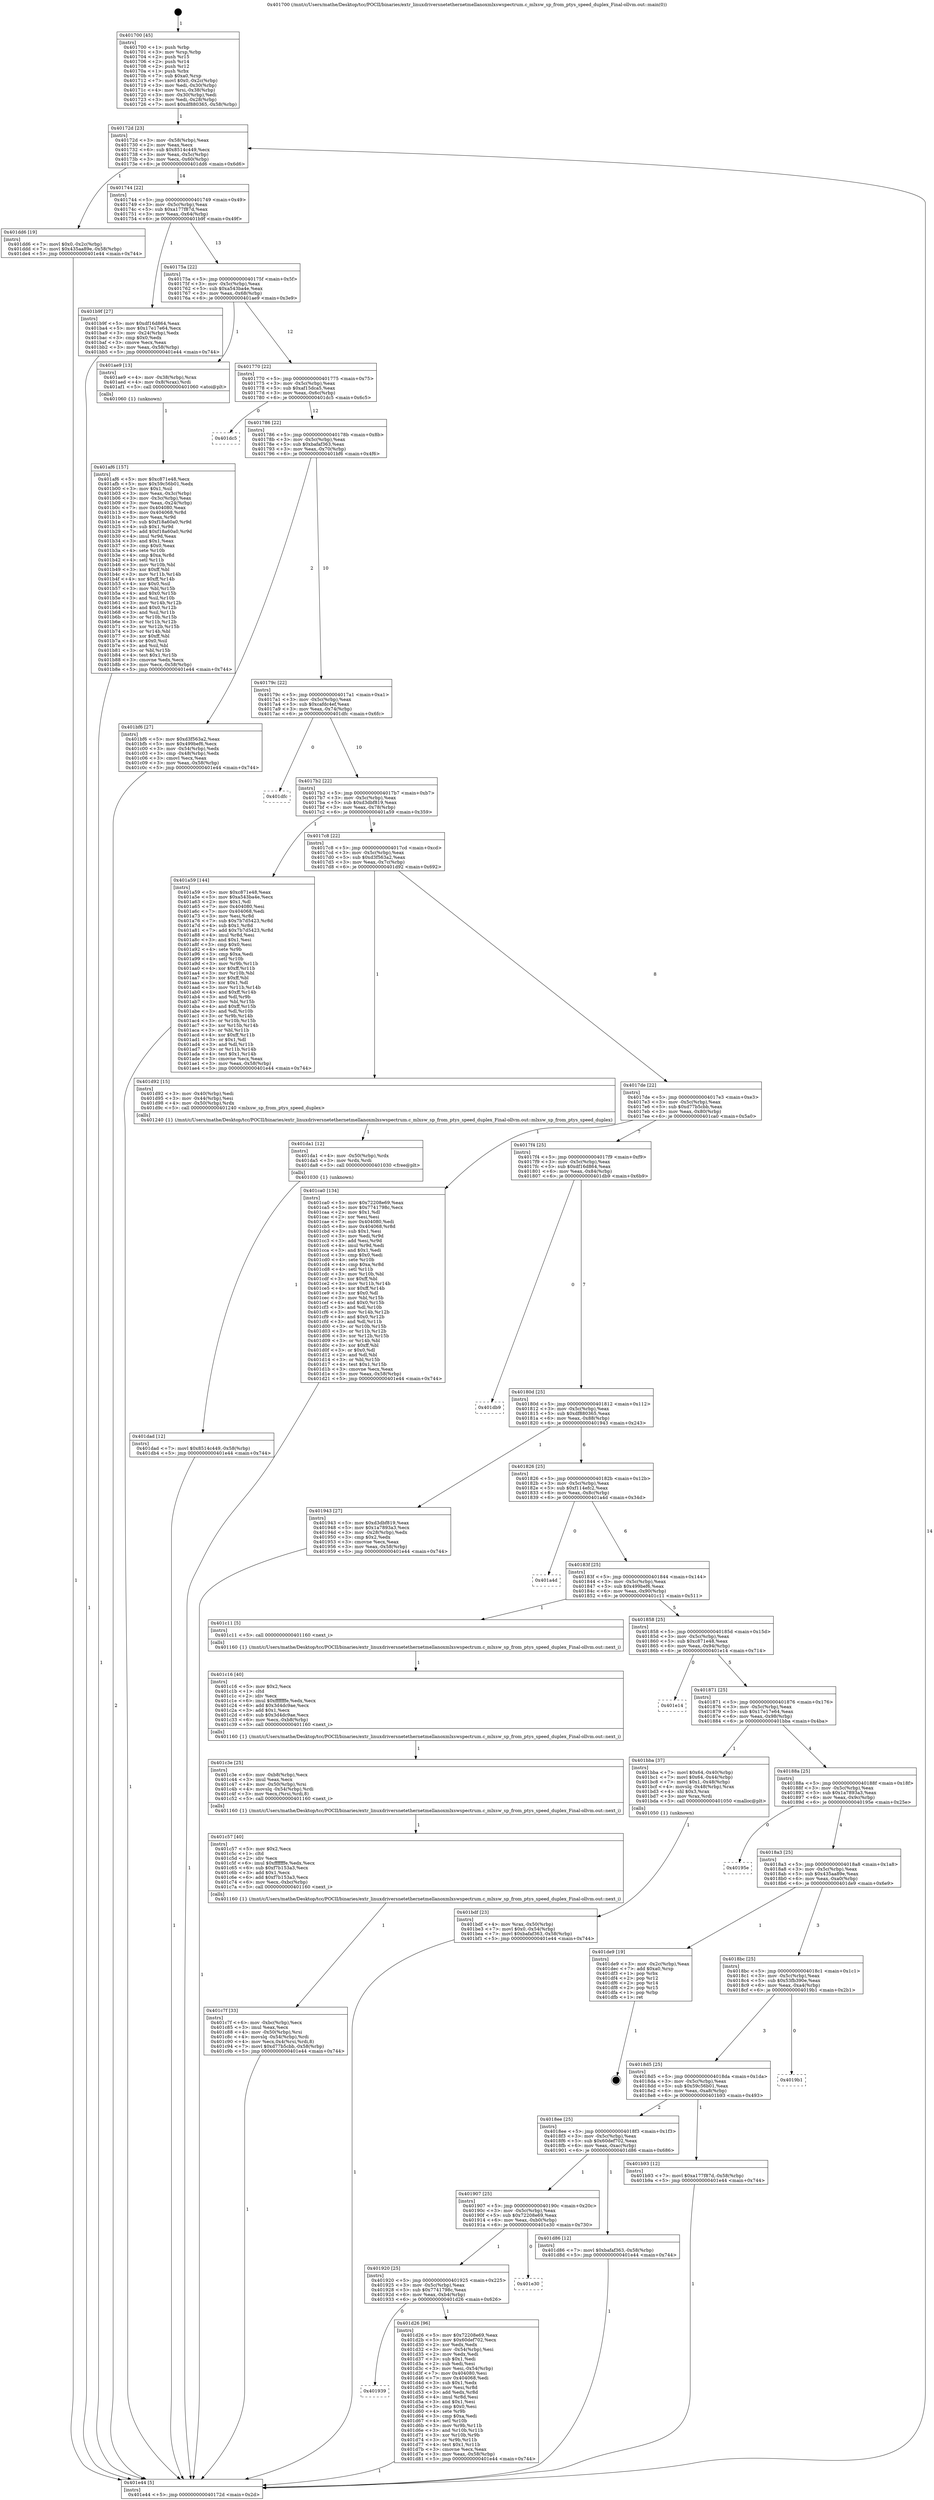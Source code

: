 digraph "0x401700" {
  label = "0x401700 (/mnt/c/Users/mathe/Desktop/tcc/POCII/binaries/extr_linuxdriversnetethernetmellanoxmlxswspectrum.c_mlxsw_sp_from_ptys_speed_duplex_Final-ollvm.out::main(0))"
  labelloc = "t"
  node[shape=record]

  Entry [label="",width=0.3,height=0.3,shape=circle,fillcolor=black,style=filled]
  "0x40172d" [label="{
     0x40172d [23]\l
     | [instrs]\l
     &nbsp;&nbsp;0x40172d \<+3\>: mov -0x58(%rbp),%eax\l
     &nbsp;&nbsp;0x401730 \<+2\>: mov %eax,%ecx\l
     &nbsp;&nbsp;0x401732 \<+6\>: sub $0x8514c449,%ecx\l
     &nbsp;&nbsp;0x401738 \<+3\>: mov %eax,-0x5c(%rbp)\l
     &nbsp;&nbsp;0x40173b \<+3\>: mov %ecx,-0x60(%rbp)\l
     &nbsp;&nbsp;0x40173e \<+6\>: je 0000000000401dd6 \<main+0x6d6\>\l
  }"]
  "0x401dd6" [label="{
     0x401dd6 [19]\l
     | [instrs]\l
     &nbsp;&nbsp;0x401dd6 \<+7\>: movl $0x0,-0x2c(%rbp)\l
     &nbsp;&nbsp;0x401ddd \<+7\>: movl $0x435aa89e,-0x58(%rbp)\l
     &nbsp;&nbsp;0x401de4 \<+5\>: jmp 0000000000401e44 \<main+0x744\>\l
  }"]
  "0x401744" [label="{
     0x401744 [22]\l
     | [instrs]\l
     &nbsp;&nbsp;0x401744 \<+5\>: jmp 0000000000401749 \<main+0x49\>\l
     &nbsp;&nbsp;0x401749 \<+3\>: mov -0x5c(%rbp),%eax\l
     &nbsp;&nbsp;0x40174c \<+5\>: sub $0xa177f87d,%eax\l
     &nbsp;&nbsp;0x401751 \<+3\>: mov %eax,-0x64(%rbp)\l
     &nbsp;&nbsp;0x401754 \<+6\>: je 0000000000401b9f \<main+0x49f\>\l
  }"]
  Exit [label="",width=0.3,height=0.3,shape=circle,fillcolor=black,style=filled,peripheries=2]
  "0x401b9f" [label="{
     0x401b9f [27]\l
     | [instrs]\l
     &nbsp;&nbsp;0x401b9f \<+5\>: mov $0xdf16d864,%eax\l
     &nbsp;&nbsp;0x401ba4 \<+5\>: mov $0x17e17e64,%ecx\l
     &nbsp;&nbsp;0x401ba9 \<+3\>: mov -0x24(%rbp),%edx\l
     &nbsp;&nbsp;0x401bac \<+3\>: cmp $0x0,%edx\l
     &nbsp;&nbsp;0x401baf \<+3\>: cmove %ecx,%eax\l
     &nbsp;&nbsp;0x401bb2 \<+3\>: mov %eax,-0x58(%rbp)\l
     &nbsp;&nbsp;0x401bb5 \<+5\>: jmp 0000000000401e44 \<main+0x744\>\l
  }"]
  "0x40175a" [label="{
     0x40175a [22]\l
     | [instrs]\l
     &nbsp;&nbsp;0x40175a \<+5\>: jmp 000000000040175f \<main+0x5f\>\l
     &nbsp;&nbsp;0x40175f \<+3\>: mov -0x5c(%rbp),%eax\l
     &nbsp;&nbsp;0x401762 \<+5\>: sub $0xa543ba4e,%eax\l
     &nbsp;&nbsp;0x401767 \<+3\>: mov %eax,-0x68(%rbp)\l
     &nbsp;&nbsp;0x40176a \<+6\>: je 0000000000401ae9 \<main+0x3e9\>\l
  }"]
  "0x401dad" [label="{
     0x401dad [12]\l
     | [instrs]\l
     &nbsp;&nbsp;0x401dad \<+7\>: movl $0x8514c449,-0x58(%rbp)\l
     &nbsp;&nbsp;0x401db4 \<+5\>: jmp 0000000000401e44 \<main+0x744\>\l
  }"]
  "0x401ae9" [label="{
     0x401ae9 [13]\l
     | [instrs]\l
     &nbsp;&nbsp;0x401ae9 \<+4\>: mov -0x38(%rbp),%rax\l
     &nbsp;&nbsp;0x401aed \<+4\>: mov 0x8(%rax),%rdi\l
     &nbsp;&nbsp;0x401af1 \<+5\>: call 0000000000401060 \<atoi@plt\>\l
     | [calls]\l
     &nbsp;&nbsp;0x401060 \{1\} (unknown)\l
  }"]
  "0x401770" [label="{
     0x401770 [22]\l
     | [instrs]\l
     &nbsp;&nbsp;0x401770 \<+5\>: jmp 0000000000401775 \<main+0x75\>\l
     &nbsp;&nbsp;0x401775 \<+3\>: mov -0x5c(%rbp),%eax\l
     &nbsp;&nbsp;0x401778 \<+5\>: sub $0xaf15dca5,%eax\l
     &nbsp;&nbsp;0x40177d \<+3\>: mov %eax,-0x6c(%rbp)\l
     &nbsp;&nbsp;0x401780 \<+6\>: je 0000000000401dc5 \<main+0x6c5\>\l
  }"]
  "0x401da1" [label="{
     0x401da1 [12]\l
     | [instrs]\l
     &nbsp;&nbsp;0x401da1 \<+4\>: mov -0x50(%rbp),%rdx\l
     &nbsp;&nbsp;0x401da5 \<+3\>: mov %rdx,%rdi\l
     &nbsp;&nbsp;0x401da8 \<+5\>: call 0000000000401030 \<free@plt\>\l
     | [calls]\l
     &nbsp;&nbsp;0x401030 \{1\} (unknown)\l
  }"]
  "0x401dc5" [label="{
     0x401dc5\l
  }", style=dashed]
  "0x401786" [label="{
     0x401786 [22]\l
     | [instrs]\l
     &nbsp;&nbsp;0x401786 \<+5\>: jmp 000000000040178b \<main+0x8b\>\l
     &nbsp;&nbsp;0x40178b \<+3\>: mov -0x5c(%rbp),%eax\l
     &nbsp;&nbsp;0x40178e \<+5\>: sub $0xbafaf363,%eax\l
     &nbsp;&nbsp;0x401793 \<+3\>: mov %eax,-0x70(%rbp)\l
     &nbsp;&nbsp;0x401796 \<+6\>: je 0000000000401bf6 \<main+0x4f6\>\l
  }"]
  "0x401939" [label="{
     0x401939\l
  }", style=dashed]
  "0x401bf6" [label="{
     0x401bf6 [27]\l
     | [instrs]\l
     &nbsp;&nbsp;0x401bf6 \<+5\>: mov $0xd3f563a2,%eax\l
     &nbsp;&nbsp;0x401bfb \<+5\>: mov $0x499bef6,%ecx\l
     &nbsp;&nbsp;0x401c00 \<+3\>: mov -0x54(%rbp),%edx\l
     &nbsp;&nbsp;0x401c03 \<+3\>: cmp -0x48(%rbp),%edx\l
     &nbsp;&nbsp;0x401c06 \<+3\>: cmovl %ecx,%eax\l
     &nbsp;&nbsp;0x401c09 \<+3\>: mov %eax,-0x58(%rbp)\l
     &nbsp;&nbsp;0x401c0c \<+5\>: jmp 0000000000401e44 \<main+0x744\>\l
  }"]
  "0x40179c" [label="{
     0x40179c [22]\l
     | [instrs]\l
     &nbsp;&nbsp;0x40179c \<+5\>: jmp 00000000004017a1 \<main+0xa1\>\l
     &nbsp;&nbsp;0x4017a1 \<+3\>: mov -0x5c(%rbp),%eax\l
     &nbsp;&nbsp;0x4017a4 \<+5\>: sub $0xcafdc4ef,%eax\l
     &nbsp;&nbsp;0x4017a9 \<+3\>: mov %eax,-0x74(%rbp)\l
     &nbsp;&nbsp;0x4017ac \<+6\>: je 0000000000401dfc \<main+0x6fc\>\l
  }"]
  "0x401d26" [label="{
     0x401d26 [96]\l
     | [instrs]\l
     &nbsp;&nbsp;0x401d26 \<+5\>: mov $0x72208e69,%eax\l
     &nbsp;&nbsp;0x401d2b \<+5\>: mov $0x60def702,%ecx\l
     &nbsp;&nbsp;0x401d30 \<+2\>: xor %edx,%edx\l
     &nbsp;&nbsp;0x401d32 \<+3\>: mov -0x54(%rbp),%esi\l
     &nbsp;&nbsp;0x401d35 \<+2\>: mov %edx,%edi\l
     &nbsp;&nbsp;0x401d37 \<+3\>: sub $0x1,%edi\l
     &nbsp;&nbsp;0x401d3a \<+2\>: sub %edi,%esi\l
     &nbsp;&nbsp;0x401d3c \<+3\>: mov %esi,-0x54(%rbp)\l
     &nbsp;&nbsp;0x401d3f \<+7\>: mov 0x404080,%esi\l
     &nbsp;&nbsp;0x401d46 \<+7\>: mov 0x404068,%edi\l
     &nbsp;&nbsp;0x401d4d \<+3\>: sub $0x1,%edx\l
     &nbsp;&nbsp;0x401d50 \<+3\>: mov %esi,%r8d\l
     &nbsp;&nbsp;0x401d53 \<+3\>: add %edx,%r8d\l
     &nbsp;&nbsp;0x401d56 \<+4\>: imul %r8d,%esi\l
     &nbsp;&nbsp;0x401d5a \<+3\>: and $0x1,%esi\l
     &nbsp;&nbsp;0x401d5d \<+3\>: cmp $0x0,%esi\l
     &nbsp;&nbsp;0x401d60 \<+4\>: sete %r9b\l
     &nbsp;&nbsp;0x401d64 \<+3\>: cmp $0xa,%edi\l
     &nbsp;&nbsp;0x401d67 \<+4\>: setl %r10b\l
     &nbsp;&nbsp;0x401d6b \<+3\>: mov %r9b,%r11b\l
     &nbsp;&nbsp;0x401d6e \<+3\>: and %r10b,%r11b\l
     &nbsp;&nbsp;0x401d71 \<+3\>: xor %r10b,%r9b\l
     &nbsp;&nbsp;0x401d74 \<+3\>: or %r9b,%r11b\l
     &nbsp;&nbsp;0x401d77 \<+4\>: test $0x1,%r11b\l
     &nbsp;&nbsp;0x401d7b \<+3\>: cmovne %ecx,%eax\l
     &nbsp;&nbsp;0x401d7e \<+3\>: mov %eax,-0x58(%rbp)\l
     &nbsp;&nbsp;0x401d81 \<+5\>: jmp 0000000000401e44 \<main+0x744\>\l
  }"]
  "0x401dfc" [label="{
     0x401dfc\l
  }", style=dashed]
  "0x4017b2" [label="{
     0x4017b2 [22]\l
     | [instrs]\l
     &nbsp;&nbsp;0x4017b2 \<+5\>: jmp 00000000004017b7 \<main+0xb7\>\l
     &nbsp;&nbsp;0x4017b7 \<+3\>: mov -0x5c(%rbp),%eax\l
     &nbsp;&nbsp;0x4017ba \<+5\>: sub $0xd3dbf819,%eax\l
     &nbsp;&nbsp;0x4017bf \<+3\>: mov %eax,-0x78(%rbp)\l
     &nbsp;&nbsp;0x4017c2 \<+6\>: je 0000000000401a59 \<main+0x359\>\l
  }"]
  "0x401920" [label="{
     0x401920 [25]\l
     | [instrs]\l
     &nbsp;&nbsp;0x401920 \<+5\>: jmp 0000000000401925 \<main+0x225\>\l
     &nbsp;&nbsp;0x401925 \<+3\>: mov -0x5c(%rbp),%eax\l
     &nbsp;&nbsp;0x401928 \<+5\>: sub $0x7741798c,%eax\l
     &nbsp;&nbsp;0x40192d \<+6\>: mov %eax,-0xb4(%rbp)\l
     &nbsp;&nbsp;0x401933 \<+6\>: je 0000000000401d26 \<main+0x626\>\l
  }"]
  "0x401a59" [label="{
     0x401a59 [144]\l
     | [instrs]\l
     &nbsp;&nbsp;0x401a59 \<+5\>: mov $0xc871e48,%eax\l
     &nbsp;&nbsp;0x401a5e \<+5\>: mov $0xa543ba4e,%ecx\l
     &nbsp;&nbsp;0x401a63 \<+2\>: mov $0x1,%dl\l
     &nbsp;&nbsp;0x401a65 \<+7\>: mov 0x404080,%esi\l
     &nbsp;&nbsp;0x401a6c \<+7\>: mov 0x404068,%edi\l
     &nbsp;&nbsp;0x401a73 \<+3\>: mov %esi,%r8d\l
     &nbsp;&nbsp;0x401a76 \<+7\>: sub $0x7b7d5423,%r8d\l
     &nbsp;&nbsp;0x401a7d \<+4\>: sub $0x1,%r8d\l
     &nbsp;&nbsp;0x401a81 \<+7\>: add $0x7b7d5423,%r8d\l
     &nbsp;&nbsp;0x401a88 \<+4\>: imul %r8d,%esi\l
     &nbsp;&nbsp;0x401a8c \<+3\>: and $0x1,%esi\l
     &nbsp;&nbsp;0x401a8f \<+3\>: cmp $0x0,%esi\l
     &nbsp;&nbsp;0x401a92 \<+4\>: sete %r9b\l
     &nbsp;&nbsp;0x401a96 \<+3\>: cmp $0xa,%edi\l
     &nbsp;&nbsp;0x401a99 \<+4\>: setl %r10b\l
     &nbsp;&nbsp;0x401a9d \<+3\>: mov %r9b,%r11b\l
     &nbsp;&nbsp;0x401aa0 \<+4\>: xor $0xff,%r11b\l
     &nbsp;&nbsp;0x401aa4 \<+3\>: mov %r10b,%bl\l
     &nbsp;&nbsp;0x401aa7 \<+3\>: xor $0xff,%bl\l
     &nbsp;&nbsp;0x401aaa \<+3\>: xor $0x1,%dl\l
     &nbsp;&nbsp;0x401aad \<+3\>: mov %r11b,%r14b\l
     &nbsp;&nbsp;0x401ab0 \<+4\>: and $0xff,%r14b\l
     &nbsp;&nbsp;0x401ab4 \<+3\>: and %dl,%r9b\l
     &nbsp;&nbsp;0x401ab7 \<+3\>: mov %bl,%r15b\l
     &nbsp;&nbsp;0x401aba \<+4\>: and $0xff,%r15b\l
     &nbsp;&nbsp;0x401abe \<+3\>: and %dl,%r10b\l
     &nbsp;&nbsp;0x401ac1 \<+3\>: or %r9b,%r14b\l
     &nbsp;&nbsp;0x401ac4 \<+3\>: or %r10b,%r15b\l
     &nbsp;&nbsp;0x401ac7 \<+3\>: xor %r15b,%r14b\l
     &nbsp;&nbsp;0x401aca \<+3\>: or %bl,%r11b\l
     &nbsp;&nbsp;0x401acd \<+4\>: xor $0xff,%r11b\l
     &nbsp;&nbsp;0x401ad1 \<+3\>: or $0x1,%dl\l
     &nbsp;&nbsp;0x401ad4 \<+3\>: and %dl,%r11b\l
     &nbsp;&nbsp;0x401ad7 \<+3\>: or %r11b,%r14b\l
     &nbsp;&nbsp;0x401ada \<+4\>: test $0x1,%r14b\l
     &nbsp;&nbsp;0x401ade \<+3\>: cmovne %ecx,%eax\l
     &nbsp;&nbsp;0x401ae1 \<+3\>: mov %eax,-0x58(%rbp)\l
     &nbsp;&nbsp;0x401ae4 \<+5\>: jmp 0000000000401e44 \<main+0x744\>\l
  }"]
  "0x4017c8" [label="{
     0x4017c8 [22]\l
     | [instrs]\l
     &nbsp;&nbsp;0x4017c8 \<+5\>: jmp 00000000004017cd \<main+0xcd\>\l
     &nbsp;&nbsp;0x4017cd \<+3\>: mov -0x5c(%rbp),%eax\l
     &nbsp;&nbsp;0x4017d0 \<+5\>: sub $0xd3f563a2,%eax\l
     &nbsp;&nbsp;0x4017d5 \<+3\>: mov %eax,-0x7c(%rbp)\l
     &nbsp;&nbsp;0x4017d8 \<+6\>: je 0000000000401d92 \<main+0x692\>\l
  }"]
  "0x401e30" [label="{
     0x401e30\l
  }", style=dashed]
  "0x401d92" [label="{
     0x401d92 [15]\l
     | [instrs]\l
     &nbsp;&nbsp;0x401d92 \<+3\>: mov -0x40(%rbp),%edi\l
     &nbsp;&nbsp;0x401d95 \<+3\>: mov -0x44(%rbp),%esi\l
     &nbsp;&nbsp;0x401d98 \<+4\>: mov -0x50(%rbp),%rdx\l
     &nbsp;&nbsp;0x401d9c \<+5\>: call 0000000000401240 \<mlxsw_sp_from_ptys_speed_duplex\>\l
     | [calls]\l
     &nbsp;&nbsp;0x401240 \{1\} (/mnt/c/Users/mathe/Desktop/tcc/POCII/binaries/extr_linuxdriversnetethernetmellanoxmlxswspectrum.c_mlxsw_sp_from_ptys_speed_duplex_Final-ollvm.out::mlxsw_sp_from_ptys_speed_duplex)\l
  }"]
  "0x4017de" [label="{
     0x4017de [22]\l
     | [instrs]\l
     &nbsp;&nbsp;0x4017de \<+5\>: jmp 00000000004017e3 \<main+0xe3\>\l
     &nbsp;&nbsp;0x4017e3 \<+3\>: mov -0x5c(%rbp),%eax\l
     &nbsp;&nbsp;0x4017e6 \<+5\>: sub $0xd77b5cbb,%eax\l
     &nbsp;&nbsp;0x4017eb \<+3\>: mov %eax,-0x80(%rbp)\l
     &nbsp;&nbsp;0x4017ee \<+6\>: je 0000000000401ca0 \<main+0x5a0\>\l
  }"]
  "0x401907" [label="{
     0x401907 [25]\l
     | [instrs]\l
     &nbsp;&nbsp;0x401907 \<+5\>: jmp 000000000040190c \<main+0x20c\>\l
     &nbsp;&nbsp;0x40190c \<+3\>: mov -0x5c(%rbp),%eax\l
     &nbsp;&nbsp;0x40190f \<+5\>: sub $0x72208e69,%eax\l
     &nbsp;&nbsp;0x401914 \<+6\>: mov %eax,-0xb0(%rbp)\l
     &nbsp;&nbsp;0x40191a \<+6\>: je 0000000000401e30 \<main+0x730\>\l
  }"]
  "0x401ca0" [label="{
     0x401ca0 [134]\l
     | [instrs]\l
     &nbsp;&nbsp;0x401ca0 \<+5\>: mov $0x72208e69,%eax\l
     &nbsp;&nbsp;0x401ca5 \<+5\>: mov $0x7741798c,%ecx\l
     &nbsp;&nbsp;0x401caa \<+2\>: mov $0x1,%dl\l
     &nbsp;&nbsp;0x401cac \<+2\>: xor %esi,%esi\l
     &nbsp;&nbsp;0x401cae \<+7\>: mov 0x404080,%edi\l
     &nbsp;&nbsp;0x401cb5 \<+8\>: mov 0x404068,%r8d\l
     &nbsp;&nbsp;0x401cbd \<+3\>: sub $0x1,%esi\l
     &nbsp;&nbsp;0x401cc0 \<+3\>: mov %edi,%r9d\l
     &nbsp;&nbsp;0x401cc3 \<+3\>: add %esi,%r9d\l
     &nbsp;&nbsp;0x401cc6 \<+4\>: imul %r9d,%edi\l
     &nbsp;&nbsp;0x401cca \<+3\>: and $0x1,%edi\l
     &nbsp;&nbsp;0x401ccd \<+3\>: cmp $0x0,%edi\l
     &nbsp;&nbsp;0x401cd0 \<+4\>: sete %r10b\l
     &nbsp;&nbsp;0x401cd4 \<+4\>: cmp $0xa,%r8d\l
     &nbsp;&nbsp;0x401cd8 \<+4\>: setl %r11b\l
     &nbsp;&nbsp;0x401cdc \<+3\>: mov %r10b,%bl\l
     &nbsp;&nbsp;0x401cdf \<+3\>: xor $0xff,%bl\l
     &nbsp;&nbsp;0x401ce2 \<+3\>: mov %r11b,%r14b\l
     &nbsp;&nbsp;0x401ce5 \<+4\>: xor $0xff,%r14b\l
     &nbsp;&nbsp;0x401ce9 \<+3\>: xor $0x0,%dl\l
     &nbsp;&nbsp;0x401cec \<+3\>: mov %bl,%r15b\l
     &nbsp;&nbsp;0x401cef \<+4\>: and $0x0,%r15b\l
     &nbsp;&nbsp;0x401cf3 \<+3\>: and %dl,%r10b\l
     &nbsp;&nbsp;0x401cf6 \<+3\>: mov %r14b,%r12b\l
     &nbsp;&nbsp;0x401cf9 \<+4\>: and $0x0,%r12b\l
     &nbsp;&nbsp;0x401cfd \<+3\>: and %dl,%r11b\l
     &nbsp;&nbsp;0x401d00 \<+3\>: or %r10b,%r15b\l
     &nbsp;&nbsp;0x401d03 \<+3\>: or %r11b,%r12b\l
     &nbsp;&nbsp;0x401d06 \<+3\>: xor %r12b,%r15b\l
     &nbsp;&nbsp;0x401d09 \<+3\>: or %r14b,%bl\l
     &nbsp;&nbsp;0x401d0c \<+3\>: xor $0xff,%bl\l
     &nbsp;&nbsp;0x401d0f \<+3\>: or $0x0,%dl\l
     &nbsp;&nbsp;0x401d12 \<+2\>: and %dl,%bl\l
     &nbsp;&nbsp;0x401d14 \<+3\>: or %bl,%r15b\l
     &nbsp;&nbsp;0x401d17 \<+4\>: test $0x1,%r15b\l
     &nbsp;&nbsp;0x401d1b \<+3\>: cmovne %ecx,%eax\l
     &nbsp;&nbsp;0x401d1e \<+3\>: mov %eax,-0x58(%rbp)\l
     &nbsp;&nbsp;0x401d21 \<+5\>: jmp 0000000000401e44 \<main+0x744\>\l
  }"]
  "0x4017f4" [label="{
     0x4017f4 [25]\l
     | [instrs]\l
     &nbsp;&nbsp;0x4017f4 \<+5\>: jmp 00000000004017f9 \<main+0xf9\>\l
     &nbsp;&nbsp;0x4017f9 \<+3\>: mov -0x5c(%rbp),%eax\l
     &nbsp;&nbsp;0x4017fc \<+5\>: sub $0xdf16d864,%eax\l
     &nbsp;&nbsp;0x401801 \<+6\>: mov %eax,-0x84(%rbp)\l
     &nbsp;&nbsp;0x401807 \<+6\>: je 0000000000401db9 \<main+0x6b9\>\l
  }"]
  "0x401d86" [label="{
     0x401d86 [12]\l
     | [instrs]\l
     &nbsp;&nbsp;0x401d86 \<+7\>: movl $0xbafaf363,-0x58(%rbp)\l
     &nbsp;&nbsp;0x401d8d \<+5\>: jmp 0000000000401e44 \<main+0x744\>\l
  }"]
  "0x401db9" [label="{
     0x401db9\l
  }", style=dashed]
  "0x40180d" [label="{
     0x40180d [25]\l
     | [instrs]\l
     &nbsp;&nbsp;0x40180d \<+5\>: jmp 0000000000401812 \<main+0x112\>\l
     &nbsp;&nbsp;0x401812 \<+3\>: mov -0x5c(%rbp),%eax\l
     &nbsp;&nbsp;0x401815 \<+5\>: sub $0xdf880365,%eax\l
     &nbsp;&nbsp;0x40181a \<+6\>: mov %eax,-0x88(%rbp)\l
     &nbsp;&nbsp;0x401820 \<+6\>: je 0000000000401943 \<main+0x243\>\l
  }"]
  "0x401c7f" [label="{
     0x401c7f [33]\l
     | [instrs]\l
     &nbsp;&nbsp;0x401c7f \<+6\>: mov -0xbc(%rbp),%ecx\l
     &nbsp;&nbsp;0x401c85 \<+3\>: imul %eax,%ecx\l
     &nbsp;&nbsp;0x401c88 \<+4\>: mov -0x50(%rbp),%rsi\l
     &nbsp;&nbsp;0x401c8c \<+4\>: movslq -0x54(%rbp),%rdi\l
     &nbsp;&nbsp;0x401c90 \<+4\>: mov %ecx,0x4(%rsi,%rdi,8)\l
     &nbsp;&nbsp;0x401c94 \<+7\>: movl $0xd77b5cbb,-0x58(%rbp)\l
     &nbsp;&nbsp;0x401c9b \<+5\>: jmp 0000000000401e44 \<main+0x744\>\l
  }"]
  "0x401943" [label="{
     0x401943 [27]\l
     | [instrs]\l
     &nbsp;&nbsp;0x401943 \<+5\>: mov $0xd3dbf819,%eax\l
     &nbsp;&nbsp;0x401948 \<+5\>: mov $0x1a7893a3,%ecx\l
     &nbsp;&nbsp;0x40194d \<+3\>: mov -0x28(%rbp),%edx\l
     &nbsp;&nbsp;0x401950 \<+3\>: cmp $0x2,%edx\l
     &nbsp;&nbsp;0x401953 \<+3\>: cmovne %ecx,%eax\l
     &nbsp;&nbsp;0x401956 \<+3\>: mov %eax,-0x58(%rbp)\l
     &nbsp;&nbsp;0x401959 \<+5\>: jmp 0000000000401e44 \<main+0x744\>\l
  }"]
  "0x401826" [label="{
     0x401826 [25]\l
     | [instrs]\l
     &nbsp;&nbsp;0x401826 \<+5\>: jmp 000000000040182b \<main+0x12b\>\l
     &nbsp;&nbsp;0x40182b \<+3\>: mov -0x5c(%rbp),%eax\l
     &nbsp;&nbsp;0x40182e \<+5\>: sub $0xf114efc2,%eax\l
     &nbsp;&nbsp;0x401833 \<+6\>: mov %eax,-0x8c(%rbp)\l
     &nbsp;&nbsp;0x401839 \<+6\>: je 0000000000401a4d \<main+0x34d\>\l
  }"]
  "0x401e44" [label="{
     0x401e44 [5]\l
     | [instrs]\l
     &nbsp;&nbsp;0x401e44 \<+5\>: jmp 000000000040172d \<main+0x2d\>\l
  }"]
  "0x401700" [label="{
     0x401700 [45]\l
     | [instrs]\l
     &nbsp;&nbsp;0x401700 \<+1\>: push %rbp\l
     &nbsp;&nbsp;0x401701 \<+3\>: mov %rsp,%rbp\l
     &nbsp;&nbsp;0x401704 \<+2\>: push %r15\l
     &nbsp;&nbsp;0x401706 \<+2\>: push %r14\l
     &nbsp;&nbsp;0x401708 \<+2\>: push %r12\l
     &nbsp;&nbsp;0x40170a \<+1\>: push %rbx\l
     &nbsp;&nbsp;0x40170b \<+7\>: sub $0xa0,%rsp\l
     &nbsp;&nbsp;0x401712 \<+7\>: movl $0x0,-0x2c(%rbp)\l
     &nbsp;&nbsp;0x401719 \<+3\>: mov %edi,-0x30(%rbp)\l
     &nbsp;&nbsp;0x40171c \<+4\>: mov %rsi,-0x38(%rbp)\l
     &nbsp;&nbsp;0x401720 \<+3\>: mov -0x30(%rbp),%edi\l
     &nbsp;&nbsp;0x401723 \<+3\>: mov %edi,-0x28(%rbp)\l
     &nbsp;&nbsp;0x401726 \<+7\>: movl $0xdf880365,-0x58(%rbp)\l
  }"]
  "0x401af6" [label="{
     0x401af6 [157]\l
     | [instrs]\l
     &nbsp;&nbsp;0x401af6 \<+5\>: mov $0xc871e48,%ecx\l
     &nbsp;&nbsp;0x401afb \<+5\>: mov $0x59c56b01,%edx\l
     &nbsp;&nbsp;0x401b00 \<+3\>: mov $0x1,%sil\l
     &nbsp;&nbsp;0x401b03 \<+3\>: mov %eax,-0x3c(%rbp)\l
     &nbsp;&nbsp;0x401b06 \<+3\>: mov -0x3c(%rbp),%eax\l
     &nbsp;&nbsp;0x401b09 \<+3\>: mov %eax,-0x24(%rbp)\l
     &nbsp;&nbsp;0x401b0c \<+7\>: mov 0x404080,%eax\l
     &nbsp;&nbsp;0x401b13 \<+8\>: mov 0x404068,%r8d\l
     &nbsp;&nbsp;0x401b1b \<+3\>: mov %eax,%r9d\l
     &nbsp;&nbsp;0x401b1e \<+7\>: sub $0xf18a60a0,%r9d\l
     &nbsp;&nbsp;0x401b25 \<+4\>: sub $0x1,%r9d\l
     &nbsp;&nbsp;0x401b29 \<+7\>: add $0xf18a60a0,%r9d\l
     &nbsp;&nbsp;0x401b30 \<+4\>: imul %r9d,%eax\l
     &nbsp;&nbsp;0x401b34 \<+3\>: and $0x1,%eax\l
     &nbsp;&nbsp;0x401b37 \<+3\>: cmp $0x0,%eax\l
     &nbsp;&nbsp;0x401b3a \<+4\>: sete %r10b\l
     &nbsp;&nbsp;0x401b3e \<+4\>: cmp $0xa,%r8d\l
     &nbsp;&nbsp;0x401b42 \<+4\>: setl %r11b\l
     &nbsp;&nbsp;0x401b46 \<+3\>: mov %r10b,%bl\l
     &nbsp;&nbsp;0x401b49 \<+3\>: xor $0xff,%bl\l
     &nbsp;&nbsp;0x401b4c \<+3\>: mov %r11b,%r14b\l
     &nbsp;&nbsp;0x401b4f \<+4\>: xor $0xff,%r14b\l
     &nbsp;&nbsp;0x401b53 \<+4\>: xor $0x0,%sil\l
     &nbsp;&nbsp;0x401b57 \<+3\>: mov %bl,%r15b\l
     &nbsp;&nbsp;0x401b5a \<+4\>: and $0x0,%r15b\l
     &nbsp;&nbsp;0x401b5e \<+3\>: and %sil,%r10b\l
     &nbsp;&nbsp;0x401b61 \<+3\>: mov %r14b,%r12b\l
     &nbsp;&nbsp;0x401b64 \<+4\>: and $0x0,%r12b\l
     &nbsp;&nbsp;0x401b68 \<+3\>: and %sil,%r11b\l
     &nbsp;&nbsp;0x401b6b \<+3\>: or %r10b,%r15b\l
     &nbsp;&nbsp;0x401b6e \<+3\>: or %r11b,%r12b\l
     &nbsp;&nbsp;0x401b71 \<+3\>: xor %r12b,%r15b\l
     &nbsp;&nbsp;0x401b74 \<+3\>: or %r14b,%bl\l
     &nbsp;&nbsp;0x401b77 \<+3\>: xor $0xff,%bl\l
     &nbsp;&nbsp;0x401b7a \<+4\>: or $0x0,%sil\l
     &nbsp;&nbsp;0x401b7e \<+3\>: and %sil,%bl\l
     &nbsp;&nbsp;0x401b81 \<+3\>: or %bl,%r15b\l
     &nbsp;&nbsp;0x401b84 \<+4\>: test $0x1,%r15b\l
     &nbsp;&nbsp;0x401b88 \<+3\>: cmovne %edx,%ecx\l
     &nbsp;&nbsp;0x401b8b \<+3\>: mov %ecx,-0x58(%rbp)\l
     &nbsp;&nbsp;0x401b8e \<+5\>: jmp 0000000000401e44 \<main+0x744\>\l
  }"]
  "0x401c57" [label="{
     0x401c57 [40]\l
     | [instrs]\l
     &nbsp;&nbsp;0x401c57 \<+5\>: mov $0x2,%ecx\l
     &nbsp;&nbsp;0x401c5c \<+1\>: cltd\l
     &nbsp;&nbsp;0x401c5d \<+2\>: idiv %ecx\l
     &nbsp;&nbsp;0x401c5f \<+6\>: imul $0xfffffffe,%edx,%ecx\l
     &nbsp;&nbsp;0x401c65 \<+6\>: sub $0xf7b153a3,%ecx\l
     &nbsp;&nbsp;0x401c6b \<+3\>: add $0x1,%ecx\l
     &nbsp;&nbsp;0x401c6e \<+6\>: add $0xf7b153a3,%ecx\l
     &nbsp;&nbsp;0x401c74 \<+6\>: mov %ecx,-0xbc(%rbp)\l
     &nbsp;&nbsp;0x401c7a \<+5\>: call 0000000000401160 \<next_i\>\l
     | [calls]\l
     &nbsp;&nbsp;0x401160 \{1\} (/mnt/c/Users/mathe/Desktop/tcc/POCII/binaries/extr_linuxdriversnetethernetmellanoxmlxswspectrum.c_mlxsw_sp_from_ptys_speed_duplex_Final-ollvm.out::next_i)\l
  }"]
  "0x401a4d" [label="{
     0x401a4d\l
  }", style=dashed]
  "0x40183f" [label="{
     0x40183f [25]\l
     | [instrs]\l
     &nbsp;&nbsp;0x40183f \<+5\>: jmp 0000000000401844 \<main+0x144\>\l
     &nbsp;&nbsp;0x401844 \<+3\>: mov -0x5c(%rbp),%eax\l
     &nbsp;&nbsp;0x401847 \<+5\>: sub $0x499bef6,%eax\l
     &nbsp;&nbsp;0x40184c \<+6\>: mov %eax,-0x90(%rbp)\l
     &nbsp;&nbsp;0x401852 \<+6\>: je 0000000000401c11 \<main+0x511\>\l
  }"]
  "0x401c3e" [label="{
     0x401c3e [25]\l
     | [instrs]\l
     &nbsp;&nbsp;0x401c3e \<+6\>: mov -0xb8(%rbp),%ecx\l
     &nbsp;&nbsp;0x401c44 \<+3\>: imul %eax,%ecx\l
     &nbsp;&nbsp;0x401c47 \<+4\>: mov -0x50(%rbp),%rsi\l
     &nbsp;&nbsp;0x401c4b \<+4\>: movslq -0x54(%rbp),%rdi\l
     &nbsp;&nbsp;0x401c4f \<+3\>: mov %ecx,(%rsi,%rdi,8)\l
     &nbsp;&nbsp;0x401c52 \<+5\>: call 0000000000401160 \<next_i\>\l
     | [calls]\l
     &nbsp;&nbsp;0x401160 \{1\} (/mnt/c/Users/mathe/Desktop/tcc/POCII/binaries/extr_linuxdriversnetethernetmellanoxmlxswspectrum.c_mlxsw_sp_from_ptys_speed_duplex_Final-ollvm.out::next_i)\l
  }"]
  "0x401c11" [label="{
     0x401c11 [5]\l
     | [instrs]\l
     &nbsp;&nbsp;0x401c11 \<+5\>: call 0000000000401160 \<next_i\>\l
     | [calls]\l
     &nbsp;&nbsp;0x401160 \{1\} (/mnt/c/Users/mathe/Desktop/tcc/POCII/binaries/extr_linuxdriversnetethernetmellanoxmlxswspectrum.c_mlxsw_sp_from_ptys_speed_duplex_Final-ollvm.out::next_i)\l
  }"]
  "0x401858" [label="{
     0x401858 [25]\l
     | [instrs]\l
     &nbsp;&nbsp;0x401858 \<+5\>: jmp 000000000040185d \<main+0x15d\>\l
     &nbsp;&nbsp;0x40185d \<+3\>: mov -0x5c(%rbp),%eax\l
     &nbsp;&nbsp;0x401860 \<+5\>: sub $0xc871e48,%eax\l
     &nbsp;&nbsp;0x401865 \<+6\>: mov %eax,-0x94(%rbp)\l
     &nbsp;&nbsp;0x40186b \<+6\>: je 0000000000401e14 \<main+0x714\>\l
  }"]
  "0x401c16" [label="{
     0x401c16 [40]\l
     | [instrs]\l
     &nbsp;&nbsp;0x401c16 \<+5\>: mov $0x2,%ecx\l
     &nbsp;&nbsp;0x401c1b \<+1\>: cltd\l
     &nbsp;&nbsp;0x401c1c \<+2\>: idiv %ecx\l
     &nbsp;&nbsp;0x401c1e \<+6\>: imul $0xfffffffe,%edx,%ecx\l
     &nbsp;&nbsp;0x401c24 \<+6\>: add $0x3d4dc9ae,%ecx\l
     &nbsp;&nbsp;0x401c2a \<+3\>: add $0x1,%ecx\l
     &nbsp;&nbsp;0x401c2d \<+6\>: sub $0x3d4dc9ae,%ecx\l
     &nbsp;&nbsp;0x401c33 \<+6\>: mov %ecx,-0xb8(%rbp)\l
     &nbsp;&nbsp;0x401c39 \<+5\>: call 0000000000401160 \<next_i\>\l
     | [calls]\l
     &nbsp;&nbsp;0x401160 \{1\} (/mnt/c/Users/mathe/Desktop/tcc/POCII/binaries/extr_linuxdriversnetethernetmellanoxmlxswspectrum.c_mlxsw_sp_from_ptys_speed_duplex_Final-ollvm.out::next_i)\l
  }"]
  "0x401e14" [label="{
     0x401e14\l
  }", style=dashed]
  "0x401871" [label="{
     0x401871 [25]\l
     | [instrs]\l
     &nbsp;&nbsp;0x401871 \<+5\>: jmp 0000000000401876 \<main+0x176\>\l
     &nbsp;&nbsp;0x401876 \<+3\>: mov -0x5c(%rbp),%eax\l
     &nbsp;&nbsp;0x401879 \<+5\>: sub $0x17e17e64,%eax\l
     &nbsp;&nbsp;0x40187e \<+6\>: mov %eax,-0x98(%rbp)\l
     &nbsp;&nbsp;0x401884 \<+6\>: je 0000000000401bba \<main+0x4ba\>\l
  }"]
  "0x401bdf" [label="{
     0x401bdf [23]\l
     | [instrs]\l
     &nbsp;&nbsp;0x401bdf \<+4\>: mov %rax,-0x50(%rbp)\l
     &nbsp;&nbsp;0x401be3 \<+7\>: movl $0x0,-0x54(%rbp)\l
     &nbsp;&nbsp;0x401bea \<+7\>: movl $0xbafaf363,-0x58(%rbp)\l
     &nbsp;&nbsp;0x401bf1 \<+5\>: jmp 0000000000401e44 \<main+0x744\>\l
  }"]
  "0x401bba" [label="{
     0x401bba [37]\l
     | [instrs]\l
     &nbsp;&nbsp;0x401bba \<+7\>: movl $0x64,-0x40(%rbp)\l
     &nbsp;&nbsp;0x401bc1 \<+7\>: movl $0x64,-0x44(%rbp)\l
     &nbsp;&nbsp;0x401bc8 \<+7\>: movl $0x1,-0x48(%rbp)\l
     &nbsp;&nbsp;0x401bcf \<+4\>: movslq -0x48(%rbp),%rax\l
     &nbsp;&nbsp;0x401bd3 \<+4\>: shl $0x3,%rax\l
     &nbsp;&nbsp;0x401bd7 \<+3\>: mov %rax,%rdi\l
     &nbsp;&nbsp;0x401bda \<+5\>: call 0000000000401050 \<malloc@plt\>\l
     | [calls]\l
     &nbsp;&nbsp;0x401050 \{1\} (unknown)\l
  }"]
  "0x40188a" [label="{
     0x40188a [25]\l
     | [instrs]\l
     &nbsp;&nbsp;0x40188a \<+5\>: jmp 000000000040188f \<main+0x18f\>\l
     &nbsp;&nbsp;0x40188f \<+3\>: mov -0x5c(%rbp),%eax\l
     &nbsp;&nbsp;0x401892 \<+5\>: sub $0x1a7893a3,%eax\l
     &nbsp;&nbsp;0x401897 \<+6\>: mov %eax,-0x9c(%rbp)\l
     &nbsp;&nbsp;0x40189d \<+6\>: je 000000000040195e \<main+0x25e\>\l
  }"]
  "0x4018ee" [label="{
     0x4018ee [25]\l
     | [instrs]\l
     &nbsp;&nbsp;0x4018ee \<+5\>: jmp 00000000004018f3 \<main+0x1f3\>\l
     &nbsp;&nbsp;0x4018f3 \<+3\>: mov -0x5c(%rbp),%eax\l
     &nbsp;&nbsp;0x4018f6 \<+5\>: sub $0x60def702,%eax\l
     &nbsp;&nbsp;0x4018fb \<+6\>: mov %eax,-0xac(%rbp)\l
     &nbsp;&nbsp;0x401901 \<+6\>: je 0000000000401d86 \<main+0x686\>\l
  }"]
  "0x40195e" [label="{
     0x40195e\l
  }", style=dashed]
  "0x4018a3" [label="{
     0x4018a3 [25]\l
     | [instrs]\l
     &nbsp;&nbsp;0x4018a3 \<+5\>: jmp 00000000004018a8 \<main+0x1a8\>\l
     &nbsp;&nbsp;0x4018a8 \<+3\>: mov -0x5c(%rbp),%eax\l
     &nbsp;&nbsp;0x4018ab \<+5\>: sub $0x435aa89e,%eax\l
     &nbsp;&nbsp;0x4018b0 \<+6\>: mov %eax,-0xa0(%rbp)\l
     &nbsp;&nbsp;0x4018b6 \<+6\>: je 0000000000401de9 \<main+0x6e9\>\l
  }"]
  "0x401b93" [label="{
     0x401b93 [12]\l
     | [instrs]\l
     &nbsp;&nbsp;0x401b93 \<+7\>: movl $0xa177f87d,-0x58(%rbp)\l
     &nbsp;&nbsp;0x401b9a \<+5\>: jmp 0000000000401e44 \<main+0x744\>\l
  }"]
  "0x401de9" [label="{
     0x401de9 [19]\l
     | [instrs]\l
     &nbsp;&nbsp;0x401de9 \<+3\>: mov -0x2c(%rbp),%eax\l
     &nbsp;&nbsp;0x401dec \<+7\>: add $0xa0,%rsp\l
     &nbsp;&nbsp;0x401df3 \<+1\>: pop %rbx\l
     &nbsp;&nbsp;0x401df4 \<+2\>: pop %r12\l
     &nbsp;&nbsp;0x401df6 \<+2\>: pop %r14\l
     &nbsp;&nbsp;0x401df8 \<+2\>: pop %r15\l
     &nbsp;&nbsp;0x401dfa \<+1\>: pop %rbp\l
     &nbsp;&nbsp;0x401dfb \<+1\>: ret\l
  }"]
  "0x4018bc" [label="{
     0x4018bc [25]\l
     | [instrs]\l
     &nbsp;&nbsp;0x4018bc \<+5\>: jmp 00000000004018c1 \<main+0x1c1\>\l
     &nbsp;&nbsp;0x4018c1 \<+3\>: mov -0x5c(%rbp),%eax\l
     &nbsp;&nbsp;0x4018c4 \<+5\>: sub $0x53fb390e,%eax\l
     &nbsp;&nbsp;0x4018c9 \<+6\>: mov %eax,-0xa4(%rbp)\l
     &nbsp;&nbsp;0x4018cf \<+6\>: je 00000000004019b1 \<main+0x2b1\>\l
  }"]
  "0x4018d5" [label="{
     0x4018d5 [25]\l
     | [instrs]\l
     &nbsp;&nbsp;0x4018d5 \<+5\>: jmp 00000000004018da \<main+0x1da\>\l
     &nbsp;&nbsp;0x4018da \<+3\>: mov -0x5c(%rbp),%eax\l
     &nbsp;&nbsp;0x4018dd \<+5\>: sub $0x59c56b01,%eax\l
     &nbsp;&nbsp;0x4018e2 \<+6\>: mov %eax,-0xa8(%rbp)\l
     &nbsp;&nbsp;0x4018e8 \<+6\>: je 0000000000401b93 \<main+0x493\>\l
  }"]
  "0x4019b1" [label="{
     0x4019b1\l
  }", style=dashed]
  Entry -> "0x401700" [label=" 1"]
  "0x40172d" -> "0x401dd6" [label=" 1"]
  "0x40172d" -> "0x401744" [label=" 14"]
  "0x401de9" -> Exit [label=" 1"]
  "0x401744" -> "0x401b9f" [label=" 1"]
  "0x401744" -> "0x40175a" [label=" 13"]
  "0x401dd6" -> "0x401e44" [label=" 1"]
  "0x40175a" -> "0x401ae9" [label=" 1"]
  "0x40175a" -> "0x401770" [label=" 12"]
  "0x401dad" -> "0x401e44" [label=" 1"]
  "0x401770" -> "0x401dc5" [label=" 0"]
  "0x401770" -> "0x401786" [label=" 12"]
  "0x401da1" -> "0x401dad" [label=" 1"]
  "0x401786" -> "0x401bf6" [label=" 2"]
  "0x401786" -> "0x40179c" [label=" 10"]
  "0x401d92" -> "0x401da1" [label=" 1"]
  "0x40179c" -> "0x401dfc" [label=" 0"]
  "0x40179c" -> "0x4017b2" [label=" 10"]
  "0x401d86" -> "0x401e44" [label=" 1"]
  "0x4017b2" -> "0x401a59" [label=" 1"]
  "0x4017b2" -> "0x4017c8" [label=" 9"]
  "0x401920" -> "0x401939" [label=" 0"]
  "0x4017c8" -> "0x401d92" [label=" 1"]
  "0x4017c8" -> "0x4017de" [label=" 8"]
  "0x401920" -> "0x401d26" [label=" 1"]
  "0x4017de" -> "0x401ca0" [label=" 1"]
  "0x4017de" -> "0x4017f4" [label=" 7"]
  "0x401907" -> "0x401920" [label=" 1"]
  "0x4017f4" -> "0x401db9" [label=" 0"]
  "0x4017f4" -> "0x40180d" [label=" 7"]
  "0x401907" -> "0x401e30" [label=" 0"]
  "0x40180d" -> "0x401943" [label=" 1"]
  "0x40180d" -> "0x401826" [label=" 6"]
  "0x401943" -> "0x401e44" [label=" 1"]
  "0x401700" -> "0x40172d" [label=" 1"]
  "0x401e44" -> "0x40172d" [label=" 14"]
  "0x401a59" -> "0x401e44" [label=" 1"]
  "0x401ae9" -> "0x401af6" [label=" 1"]
  "0x401af6" -> "0x401e44" [label=" 1"]
  "0x4018ee" -> "0x401907" [label=" 1"]
  "0x401826" -> "0x401a4d" [label=" 0"]
  "0x401826" -> "0x40183f" [label=" 6"]
  "0x4018ee" -> "0x401d86" [label=" 1"]
  "0x40183f" -> "0x401c11" [label=" 1"]
  "0x40183f" -> "0x401858" [label=" 5"]
  "0x401d26" -> "0x401e44" [label=" 1"]
  "0x401858" -> "0x401e14" [label=" 0"]
  "0x401858" -> "0x401871" [label=" 5"]
  "0x401ca0" -> "0x401e44" [label=" 1"]
  "0x401871" -> "0x401bba" [label=" 1"]
  "0x401871" -> "0x40188a" [label=" 4"]
  "0x401c7f" -> "0x401e44" [label=" 1"]
  "0x40188a" -> "0x40195e" [label=" 0"]
  "0x40188a" -> "0x4018a3" [label=" 4"]
  "0x401c57" -> "0x401c7f" [label=" 1"]
  "0x4018a3" -> "0x401de9" [label=" 1"]
  "0x4018a3" -> "0x4018bc" [label=" 3"]
  "0x401c3e" -> "0x401c57" [label=" 1"]
  "0x4018bc" -> "0x4019b1" [label=" 0"]
  "0x4018bc" -> "0x4018d5" [label=" 3"]
  "0x401c16" -> "0x401c3e" [label=" 1"]
  "0x4018d5" -> "0x401b93" [label=" 1"]
  "0x4018d5" -> "0x4018ee" [label=" 2"]
  "0x401b93" -> "0x401e44" [label=" 1"]
  "0x401b9f" -> "0x401e44" [label=" 1"]
  "0x401bba" -> "0x401bdf" [label=" 1"]
  "0x401bdf" -> "0x401e44" [label=" 1"]
  "0x401bf6" -> "0x401e44" [label=" 2"]
  "0x401c11" -> "0x401c16" [label=" 1"]
}
